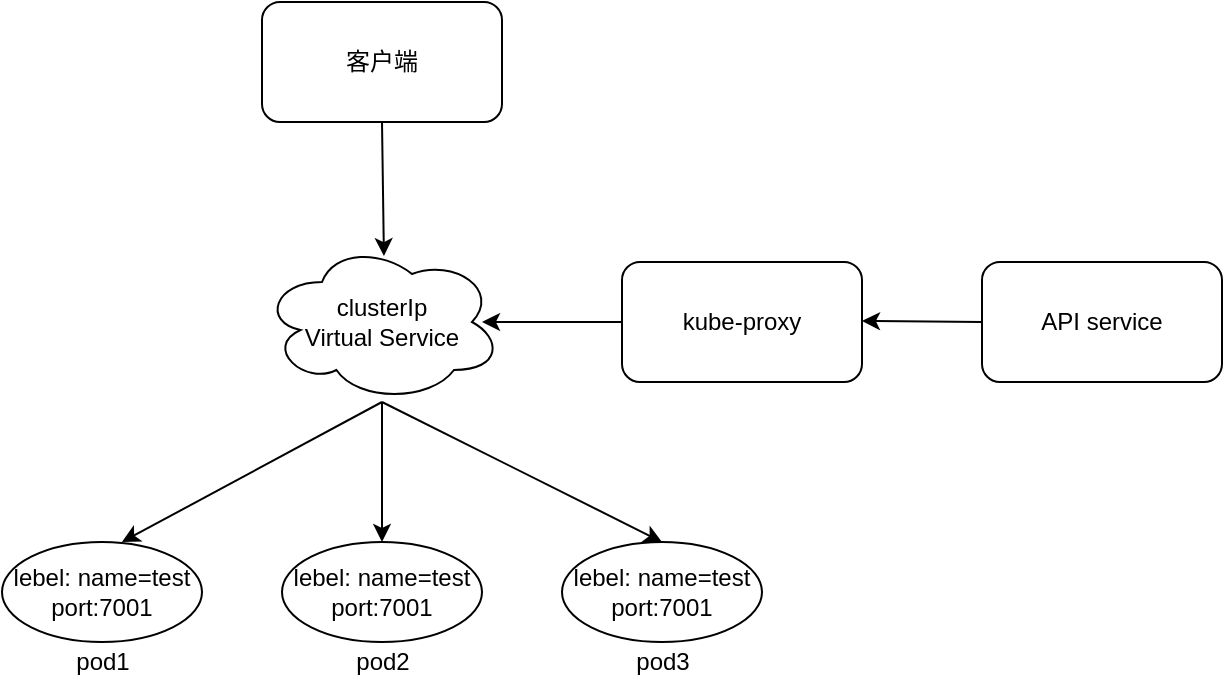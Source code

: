 <mxfile version="17.4.5" type="device"><diagram id="FyusZtEmExytDb7IJSD7" name="Page-1"><mxGraphModel dx="946" dy="468" grid="1" gridSize="10" guides="1" tooltips="1" connect="1" arrows="1" fold="1" page="1" pageScale="1" pageWidth="1654" pageHeight="2336" math="0" shadow="0"><root><mxCell id="0"/><mxCell id="1" parent="0"/><mxCell id="rtR_Ldhrx15Dsp9MHTBs-1" value="客户端" style="rounded=1;whiteSpace=wrap;html=1;" vertex="1" parent="1"><mxGeometry x="420" y="120" width="120" height="60" as="geometry"/></mxCell><mxCell id="rtR_Ldhrx15Dsp9MHTBs-2" value="clusterIp&lt;br&gt;Virtual Service" style="ellipse;shape=cloud;whiteSpace=wrap;html=1;" vertex="1" parent="1"><mxGeometry x="420" y="240" width="120" height="80" as="geometry"/></mxCell><mxCell id="rtR_Ldhrx15Dsp9MHTBs-3" value="lebel: name=test&lt;br&gt;port:7001" style="ellipse;whiteSpace=wrap;html=1;" vertex="1" parent="1"><mxGeometry x="290" y="390" width="100" height="50" as="geometry"/></mxCell><mxCell id="rtR_Ldhrx15Dsp9MHTBs-4" value="lebel: name=test&lt;br&gt;port:7001" style="ellipse;whiteSpace=wrap;html=1;" vertex="1" parent="1"><mxGeometry x="430" y="390" width="100" height="50" as="geometry"/></mxCell><mxCell id="rtR_Ldhrx15Dsp9MHTBs-5" value="lebel: name=test&lt;br&gt;port:7001" style="ellipse;whiteSpace=wrap;html=1;" vertex="1" parent="1"><mxGeometry x="570" y="390" width="100" height="50" as="geometry"/></mxCell><mxCell id="rtR_Ldhrx15Dsp9MHTBs-6" value="pod1" style="text;html=1;align=center;verticalAlign=middle;resizable=0;points=[];autosize=1;strokeColor=none;fillColor=none;" vertex="1" parent="1"><mxGeometry x="320" y="440" width="40" height="20" as="geometry"/></mxCell><mxCell id="rtR_Ldhrx15Dsp9MHTBs-7" value="pod2" style="text;html=1;align=center;verticalAlign=middle;resizable=0;points=[];autosize=1;strokeColor=none;fillColor=none;" vertex="1" parent="1"><mxGeometry x="460" y="440" width="40" height="20" as="geometry"/></mxCell><mxCell id="rtR_Ldhrx15Dsp9MHTBs-8" value="pod3" style="text;html=1;align=center;verticalAlign=middle;resizable=0;points=[];autosize=1;strokeColor=none;fillColor=none;" vertex="1" parent="1"><mxGeometry x="600" y="440" width="40" height="20" as="geometry"/></mxCell><mxCell id="rtR_Ldhrx15Dsp9MHTBs-9" value="" style="endArrow=classic;html=1;rounded=0;exitX=0.5;exitY=1;exitDx=0;exitDy=0;entryX=0.508;entryY=0.088;entryDx=0;entryDy=0;entryPerimeter=0;" edge="1" parent="1" source="rtR_Ldhrx15Dsp9MHTBs-1" target="rtR_Ldhrx15Dsp9MHTBs-2"><mxGeometry width="50" height="50" relative="1" as="geometry"><mxPoint x="300" y="330" as="sourcePoint"/><mxPoint x="270" y="250" as="targetPoint"/></mxGeometry></mxCell><mxCell id="rtR_Ldhrx15Dsp9MHTBs-10" value="" style="endArrow=classic;html=1;rounded=0;exitX=0.5;exitY=1;exitDx=0;exitDy=0;entryX=0.5;entryY=0;entryDx=0;entryDy=0;" edge="1" parent="1" target="rtR_Ldhrx15Dsp9MHTBs-4"><mxGeometry width="50" height="50" relative="1" as="geometry"><mxPoint x="480" y="320" as="sourcePoint"/><mxPoint x="500" y="370" as="targetPoint"/></mxGeometry></mxCell><mxCell id="rtR_Ldhrx15Dsp9MHTBs-11" value="" style="endArrow=classic;html=1;rounded=0;exitX=0.5;exitY=1;exitDx=0;exitDy=0;entryX=0.5;entryY=0;entryDx=0;entryDy=0;" edge="1" parent="1" target="rtR_Ldhrx15Dsp9MHTBs-5"><mxGeometry width="50" height="50" relative="1" as="geometry"><mxPoint x="480" y="320" as="sourcePoint"/><mxPoint x="490" y="400" as="targetPoint"/></mxGeometry></mxCell><mxCell id="rtR_Ldhrx15Dsp9MHTBs-12" value="" style="endArrow=classic;html=1;rounded=0;exitX=0.5;exitY=1;exitDx=0;exitDy=0;entryX=0.6;entryY=0;entryDx=0;entryDy=0;entryPerimeter=0;" edge="1" parent="1" target="rtR_Ldhrx15Dsp9MHTBs-3"><mxGeometry width="50" height="50" relative="1" as="geometry"><mxPoint x="480" y="320" as="sourcePoint"/><mxPoint x="500" y="410" as="targetPoint"/></mxGeometry></mxCell><mxCell id="rtR_Ldhrx15Dsp9MHTBs-13" value="kube-proxy" style="rounded=1;whiteSpace=wrap;html=1;" vertex="1" parent="1"><mxGeometry x="600" y="250" width="120" height="60" as="geometry"/></mxCell><mxCell id="rtR_Ldhrx15Dsp9MHTBs-14" value="API service" style="rounded=1;whiteSpace=wrap;html=1;" vertex="1" parent="1"><mxGeometry x="780" y="250" width="120" height="60" as="geometry"/></mxCell><mxCell id="rtR_Ldhrx15Dsp9MHTBs-15" value="" style="endArrow=classic;html=1;rounded=0;exitX=0;exitY=0.5;exitDx=0;exitDy=0;" edge="1" parent="1" source="rtR_Ldhrx15Dsp9MHTBs-13"><mxGeometry width="50" height="50" relative="1" as="geometry"><mxPoint x="570" y="260" as="sourcePoint"/><mxPoint x="530" y="280" as="targetPoint"/></mxGeometry></mxCell><mxCell id="rtR_Ldhrx15Dsp9MHTBs-16" value="" style="endArrow=classic;html=1;rounded=0;exitX=0;exitY=0.5;exitDx=0;exitDy=0;" edge="1" parent="1" source="rtR_Ldhrx15Dsp9MHTBs-14"><mxGeometry width="50" height="50" relative="1" as="geometry"><mxPoint x="770" y="280" as="sourcePoint"/><mxPoint x="720" y="279.5" as="targetPoint"/></mxGeometry></mxCell></root></mxGraphModel></diagram></mxfile>